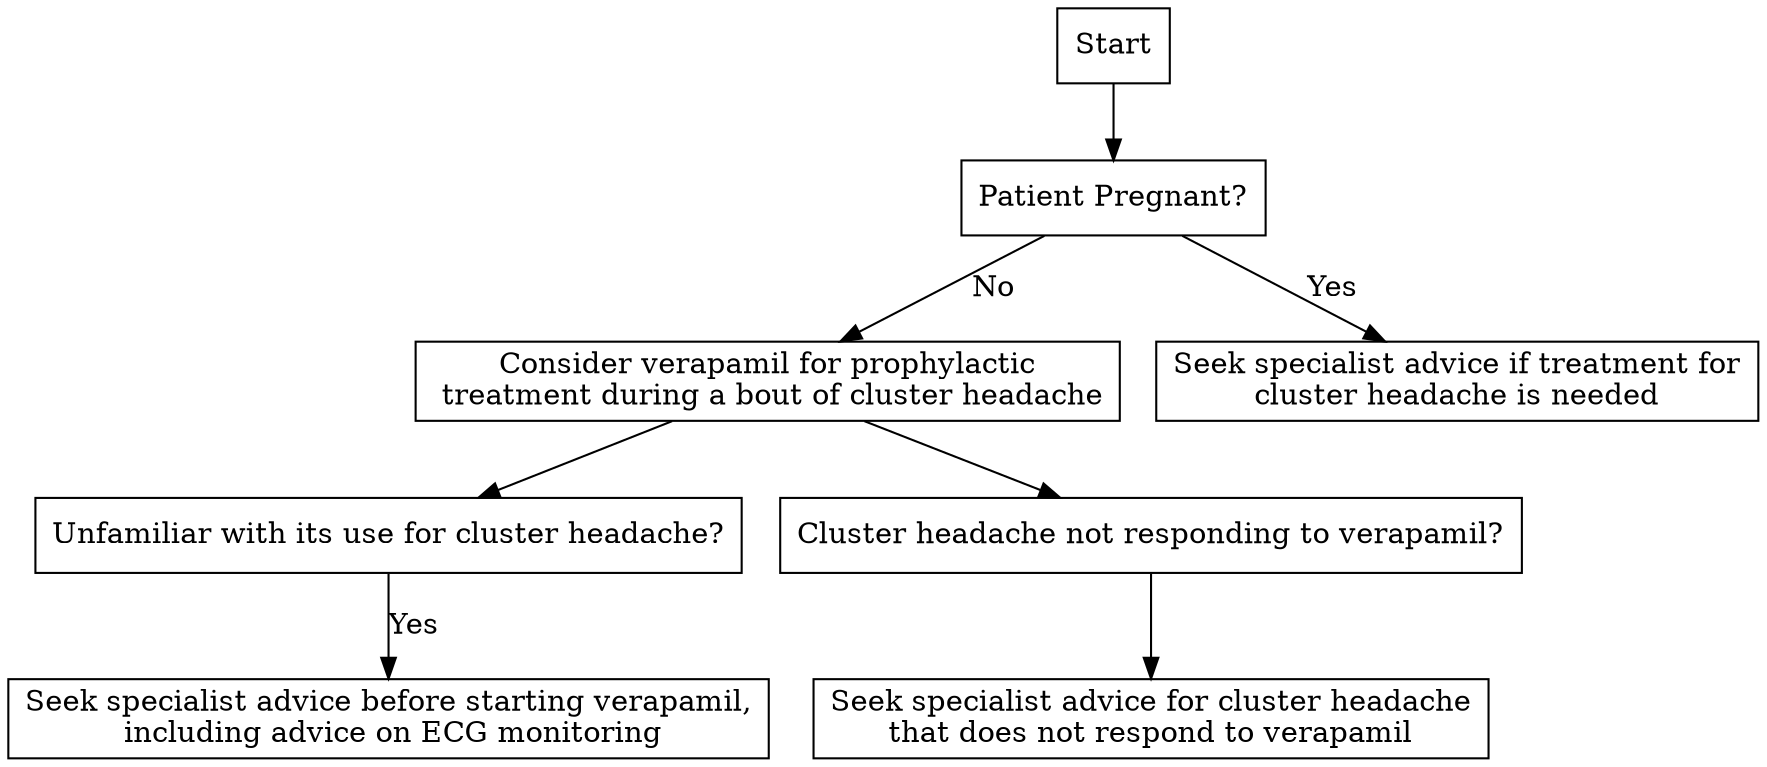 digraph ClusterHeadacheProphylaxis {
    node [shape=box];

    start [label="Start"];
    pregnant [label="Patient Pregnant?"]

    verapamil_prophylaxis [label="Consider verapamil for prophylactic\n treatment during a bout of cluster headache"];
    unfamiliar_verapamil [label="Unfamiliar with its use for cluster headache?"];
    seek_specialist_advice [label="Seek specialist advice before starting verapamil,\n including advice on ECG monitoring"];

    non_responding_headache [label="Cluster headache not responding to verapamil?"];
    seek_specialist_advice_non_response [label="Seek specialist advice for cluster headache\nthat does not respond to verapamil"];
    seek_specialist_advice_pregnancy [label="Seek specialist advice if treatment for\ncluster headache is needed"];

    start -> pregnant
    pregnant -> seek_specialist_advice_pregnancy [label="Yes"];
    pregnant -> verapamil_prophylaxis [label="No"];
    verapamil_prophylaxis -> unfamiliar_verapamil;
    unfamiliar_verapamil -> seek_specialist_advice [label="Yes"];
    verapamil_prophylaxis -> non_responding_headache;
    non_responding_headache -> seek_specialist_advice_non_response;
}
